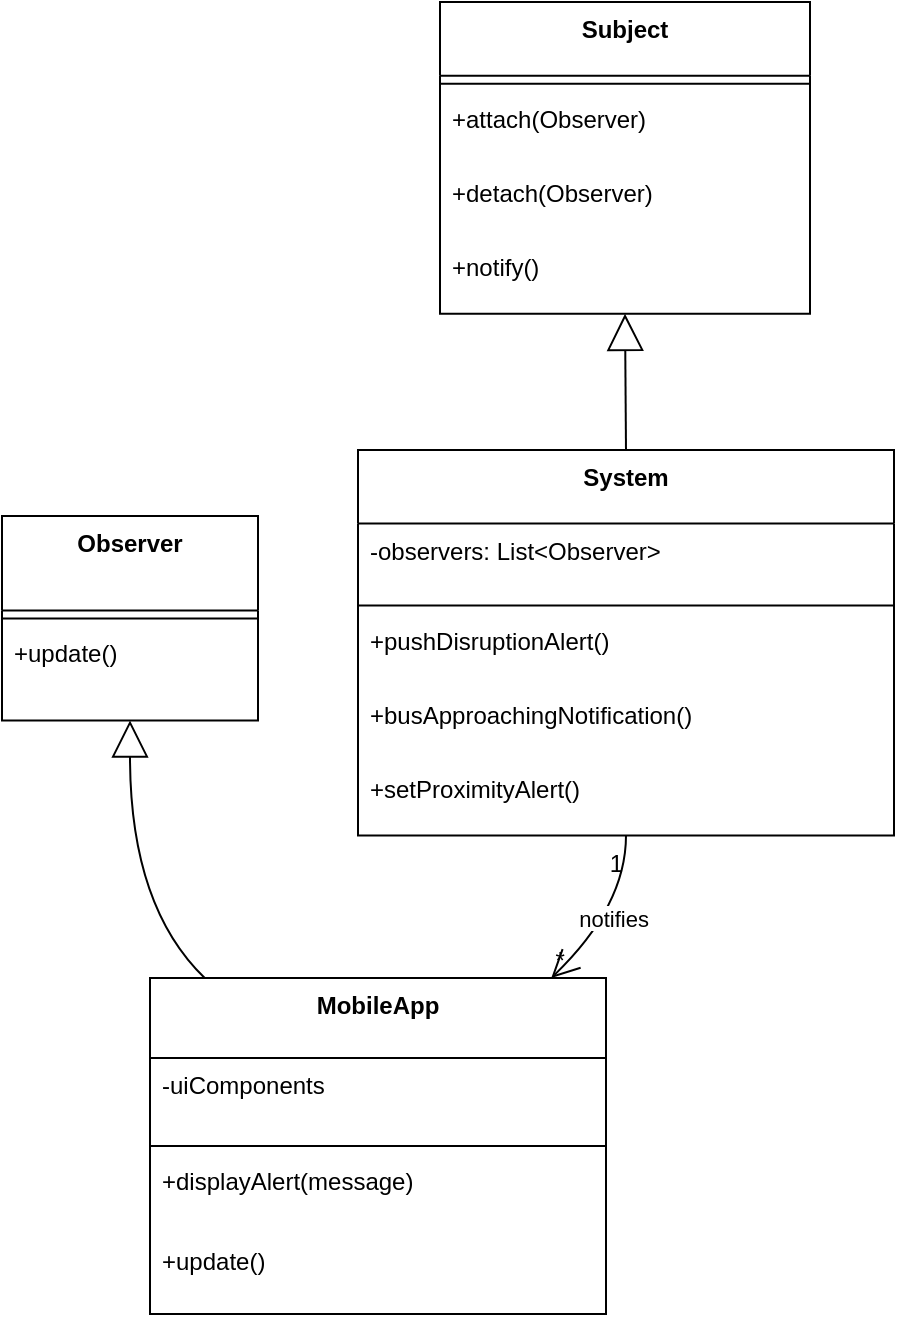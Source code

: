 <mxfile version="27.0.5">
  <diagram name="Page-1" id="n_x3ylYT1iPEoLRet8FN">
    <mxGraphModel dx="2562" dy="1268" grid="1" gridSize="10" guides="1" tooltips="1" connect="1" arrows="1" fold="1" page="1" pageScale="1" pageWidth="827" pageHeight="1169" math="0" shadow="0">
      <root>
        <mxCell id="0" />
        <mxCell id="1" parent="0" />
        <mxCell id="-v9uE9BRF1HU6wosP8OU-1" value="Subject" style="swimlane;fontStyle=1;align=center;verticalAlign=top;childLayout=stackLayout;horizontal=1;startSize=36.889;horizontalStack=0;resizeParent=1;resizeParentMax=0;resizeLast=0;collapsible=0;marginBottom=0;" vertex="1" parent="1">
          <mxGeometry x="379" y="70" width="185" height="155.889" as="geometry" />
        </mxCell>
        <mxCell id="-v9uE9BRF1HU6wosP8OU-2" style="line;strokeWidth=1;fillColor=none;align=left;verticalAlign=middle;spacingTop=-1;spacingLeft=3;spacingRight=3;rotatable=0;labelPosition=right;points=[];portConstraint=eastwest;strokeColor=inherit;" vertex="1" parent="-v9uE9BRF1HU6wosP8OU-1">
          <mxGeometry y="36.889" width="185" height="8" as="geometry" />
        </mxCell>
        <mxCell id="-v9uE9BRF1HU6wosP8OU-3" value="+attach(Observer)" style="text;strokeColor=none;fillColor=none;align=left;verticalAlign=top;spacingLeft=4;spacingRight=4;overflow=hidden;rotatable=0;points=[[0,0.5],[1,0.5]];portConstraint=eastwest;" vertex="1" parent="-v9uE9BRF1HU6wosP8OU-1">
          <mxGeometry y="44.889" width="185" height="37" as="geometry" />
        </mxCell>
        <mxCell id="-v9uE9BRF1HU6wosP8OU-4" value="+detach(Observer)" style="text;strokeColor=none;fillColor=none;align=left;verticalAlign=top;spacingLeft=4;spacingRight=4;overflow=hidden;rotatable=0;points=[[0,0.5],[1,0.5]];portConstraint=eastwest;" vertex="1" parent="-v9uE9BRF1HU6wosP8OU-1">
          <mxGeometry y="81.889" width="185" height="37" as="geometry" />
        </mxCell>
        <mxCell id="-v9uE9BRF1HU6wosP8OU-5" value="+notify()" style="text;strokeColor=none;fillColor=none;align=left;verticalAlign=top;spacingLeft=4;spacingRight=4;overflow=hidden;rotatable=0;points=[[0,0.5],[1,0.5]];portConstraint=eastwest;" vertex="1" parent="-v9uE9BRF1HU6wosP8OU-1">
          <mxGeometry y="118.889" width="185" height="37" as="geometry" />
        </mxCell>
        <mxCell id="-v9uE9BRF1HU6wosP8OU-6" value="System" style="swimlane;fontStyle=1;align=center;verticalAlign=top;childLayout=stackLayout;horizontal=1;startSize=36.8;horizontalStack=0;resizeParent=1;resizeParentMax=0;resizeLast=0;collapsible=0;marginBottom=0;" vertex="1" parent="1">
          <mxGeometry x="338" y="294" width="268" height="192.8" as="geometry" />
        </mxCell>
        <mxCell id="-v9uE9BRF1HU6wosP8OU-7" value="-observers: List&lt;Observer&gt;" style="text;strokeColor=none;fillColor=none;align=left;verticalAlign=top;spacingLeft=4;spacingRight=4;overflow=hidden;rotatable=0;points=[[0,0.5],[1,0.5]];portConstraint=eastwest;" vertex="1" parent="-v9uE9BRF1HU6wosP8OU-6">
          <mxGeometry y="36.8" width="268" height="37" as="geometry" />
        </mxCell>
        <mxCell id="-v9uE9BRF1HU6wosP8OU-8" style="line;strokeWidth=1;fillColor=none;align=left;verticalAlign=middle;spacingTop=-1;spacingLeft=3;spacingRight=3;rotatable=0;labelPosition=right;points=[];portConstraint=eastwest;strokeColor=inherit;" vertex="1" parent="-v9uE9BRF1HU6wosP8OU-6">
          <mxGeometry y="73.8" width="268" height="8" as="geometry" />
        </mxCell>
        <mxCell id="-v9uE9BRF1HU6wosP8OU-9" value="+pushDisruptionAlert()" style="text;strokeColor=none;fillColor=none;align=left;verticalAlign=top;spacingLeft=4;spacingRight=4;overflow=hidden;rotatable=0;points=[[0,0.5],[1,0.5]];portConstraint=eastwest;" vertex="1" parent="-v9uE9BRF1HU6wosP8OU-6">
          <mxGeometry y="81.8" width="268" height="37" as="geometry" />
        </mxCell>
        <mxCell id="-v9uE9BRF1HU6wosP8OU-10" value="+busApproachingNotification()" style="text;strokeColor=none;fillColor=none;align=left;verticalAlign=top;spacingLeft=4;spacingRight=4;overflow=hidden;rotatable=0;points=[[0,0.5],[1,0.5]];portConstraint=eastwest;" vertex="1" parent="-v9uE9BRF1HU6wosP8OU-6">
          <mxGeometry y="118.8" width="268" height="37" as="geometry" />
        </mxCell>
        <mxCell id="-v9uE9BRF1HU6wosP8OU-11" value="+setProximityAlert()" style="text;strokeColor=none;fillColor=none;align=left;verticalAlign=top;spacingLeft=4;spacingRight=4;overflow=hidden;rotatable=0;points=[[0,0.5],[1,0.5]];portConstraint=eastwest;" vertex="1" parent="-v9uE9BRF1HU6wosP8OU-6">
          <mxGeometry y="155.8" width="268" height="37" as="geometry" />
        </mxCell>
        <mxCell id="-v9uE9BRF1HU6wosP8OU-12" value="Observer" style="swimlane;fontStyle=1;align=center;verticalAlign=top;childLayout=stackLayout;horizontal=1;startSize=47.2;horizontalStack=0;resizeParent=1;resizeParentMax=0;resizeLast=0;collapsible=0;marginBottom=0;" vertex="1" parent="1">
          <mxGeometry x="160" y="327" width="128" height="102.2" as="geometry" />
        </mxCell>
        <mxCell id="-v9uE9BRF1HU6wosP8OU-13" style="line;strokeWidth=1;fillColor=none;align=left;verticalAlign=middle;spacingTop=-1;spacingLeft=3;spacingRight=3;rotatable=0;labelPosition=right;points=[];portConstraint=eastwest;strokeColor=inherit;" vertex="1" parent="-v9uE9BRF1HU6wosP8OU-12">
          <mxGeometry y="47.2" width="128" height="8" as="geometry" />
        </mxCell>
        <mxCell id="-v9uE9BRF1HU6wosP8OU-14" value="+update()" style="text;strokeColor=none;fillColor=none;align=left;verticalAlign=top;spacingLeft=4;spacingRight=4;overflow=hidden;rotatable=0;points=[[0,0.5],[1,0.5]];portConstraint=eastwest;" vertex="1" parent="-v9uE9BRF1HU6wosP8OU-12">
          <mxGeometry y="55.2" width="128" height="47" as="geometry" />
        </mxCell>
        <mxCell id="-v9uE9BRF1HU6wosP8OU-15" value="MobileApp" style="swimlane;fontStyle=1;align=center;verticalAlign=top;childLayout=stackLayout;horizontal=1;startSize=40;horizontalStack=0;resizeParent=1;resizeParentMax=0;resizeLast=0;collapsible=0;marginBottom=0;" vertex="1" parent="1">
          <mxGeometry x="234" y="558" width="228" height="168" as="geometry" />
        </mxCell>
        <mxCell id="-v9uE9BRF1HU6wosP8OU-16" value="-uiComponents" style="text;strokeColor=none;fillColor=none;align=left;verticalAlign=top;spacingLeft=4;spacingRight=4;overflow=hidden;rotatable=0;points=[[0,0.5],[1,0.5]];portConstraint=eastwest;" vertex="1" parent="-v9uE9BRF1HU6wosP8OU-15">
          <mxGeometry y="40" width="228" height="40" as="geometry" />
        </mxCell>
        <mxCell id="-v9uE9BRF1HU6wosP8OU-17" style="line;strokeWidth=1;fillColor=none;align=left;verticalAlign=middle;spacingTop=-1;spacingLeft=3;spacingRight=3;rotatable=0;labelPosition=right;points=[];portConstraint=eastwest;strokeColor=inherit;" vertex="1" parent="-v9uE9BRF1HU6wosP8OU-15">
          <mxGeometry y="80" width="228" height="8" as="geometry" />
        </mxCell>
        <mxCell id="-v9uE9BRF1HU6wosP8OU-18" value="+displayAlert(message)" style="text;strokeColor=none;fillColor=none;align=left;verticalAlign=top;spacingLeft=4;spacingRight=4;overflow=hidden;rotatable=0;points=[[0,0.5],[1,0.5]];portConstraint=eastwest;" vertex="1" parent="-v9uE9BRF1HU6wosP8OU-15">
          <mxGeometry y="88" width="228" height="40" as="geometry" />
        </mxCell>
        <mxCell id="-v9uE9BRF1HU6wosP8OU-19" value="+update()" style="text;strokeColor=none;fillColor=none;align=left;verticalAlign=top;spacingLeft=4;spacingRight=4;overflow=hidden;rotatable=0;points=[[0,0.5],[1,0.5]];portConstraint=eastwest;" vertex="1" parent="-v9uE9BRF1HU6wosP8OU-15">
          <mxGeometry y="128" width="228" height="40" as="geometry" />
        </mxCell>
        <mxCell id="-v9uE9BRF1HU6wosP8OU-20" value="" style="curved=1;startArrow=block;startSize=16;startFill=0;endArrow=none;exitX=0.5;exitY=1;entryX=0.5;entryY=0;rounded=0;" edge="1" parent="1" source="-v9uE9BRF1HU6wosP8OU-1" target="-v9uE9BRF1HU6wosP8OU-6">
          <mxGeometry relative="1" as="geometry">
            <Array as="points" />
          </mxGeometry>
        </mxCell>
        <mxCell id="-v9uE9BRF1HU6wosP8OU-21" value="" style="curved=1;startArrow=block;startSize=16;startFill=0;endArrow=none;exitX=0.5;exitY=1;entryX=0.12;entryY=0;rounded=0;" edge="1" parent="1" source="-v9uE9BRF1HU6wosP8OU-12" target="-v9uE9BRF1HU6wosP8OU-15">
          <mxGeometry relative="1" as="geometry">
            <Array as="points">
              <mxPoint x="224" y="522" />
            </Array>
          </mxGeometry>
        </mxCell>
        <mxCell id="-v9uE9BRF1HU6wosP8OU-22" value="notifies" style="curved=1;startArrow=none;endArrow=open;endSize=12;exitX=0.5;exitY=1;entryX=0.88;entryY=0;rounded=0;" edge="1" parent="1" source="-v9uE9BRF1HU6wosP8OU-6" target="-v9uE9BRF1HU6wosP8OU-15">
          <mxGeometry relative="1" as="geometry">
            <Array as="points">
              <mxPoint x="472" y="522" />
            </Array>
          </mxGeometry>
        </mxCell>
        <mxCell id="-v9uE9BRF1HU6wosP8OU-23" value="1" style="edgeLabel;resizable=0;labelBackgroundColor=none;fontSize=12;align=right;verticalAlign=top;" vertex="1" parent="-v9uE9BRF1HU6wosP8OU-22">
          <mxGeometry x="-1" relative="1" as="geometry" />
        </mxCell>
        <mxCell id="-v9uE9BRF1HU6wosP8OU-24" value="*" style="edgeLabel;resizable=0;labelBackgroundColor=none;fontSize=12;align=left;verticalAlign=bottom;" vertex="1" parent="-v9uE9BRF1HU6wosP8OU-22">
          <mxGeometry x="1" relative="1" as="geometry" />
        </mxCell>
      </root>
    </mxGraphModel>
  </diagram>
</mxfile>
